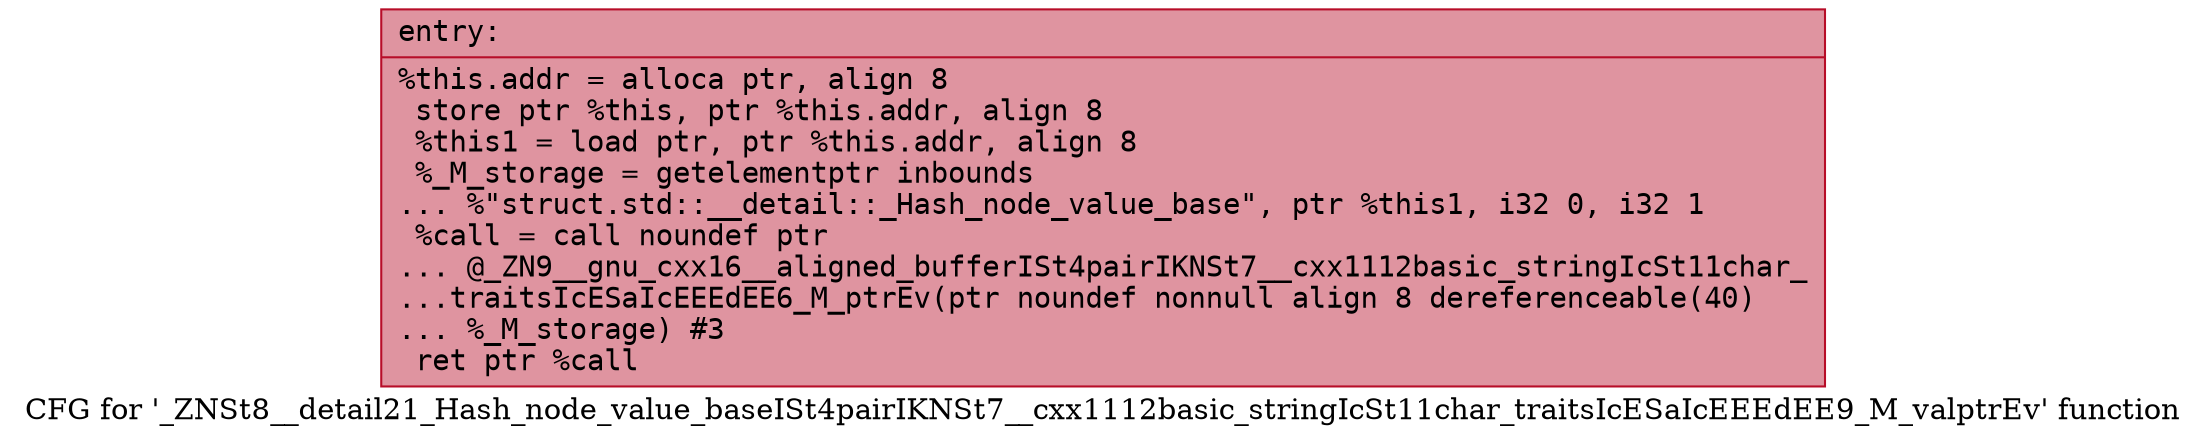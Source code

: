 digraph "CFG for '_ZNSt8__detail21_Hash_node_value_baseISt4pairIKNSt7__cxx1112basic_stringIcSt11char_traitsIcESaIcEEEdEE9_M_valptrEv' function" {
	label="CFG for '_ZNSt8__detail21_Hash_node_value_baseISt4pairIKNSt7__cxx1112basic_stringIcSt11char_traitsIcESaIcEEEdEE9_M_valptrEv' function";

	Node0x556bfe98ff00 [shape=record,color="#b70d28ff", style=filled, fillcolor="#b70d2870" fontname="Courier",label="{entry:\l|  %this.addr = alloca ptr, align 8\l  store ptr %this, ptr %this.addr, align 8\l  %this1 = load ptr, ptr %this.addr, align 8\l  %_M_storage = getelementptr inbounds\l... %\"struct.std::__detail::_Hash_node_value_base\", ptr %this1, i32 0, i32 1\l  %call = call noundef ptr\l... @_ZN9__gnu_cxx16__aligned_bufferISt4pairIKNSt7__cxx1112basic_stringIcSt11char_\l...traitsIcESaIcEEEdEE6_M_ptrEv(ptr noundef nonnull align 8 dereferenceable(40)\l... %_M_storage) #3\l  ret ptr %call\l}"];
}
